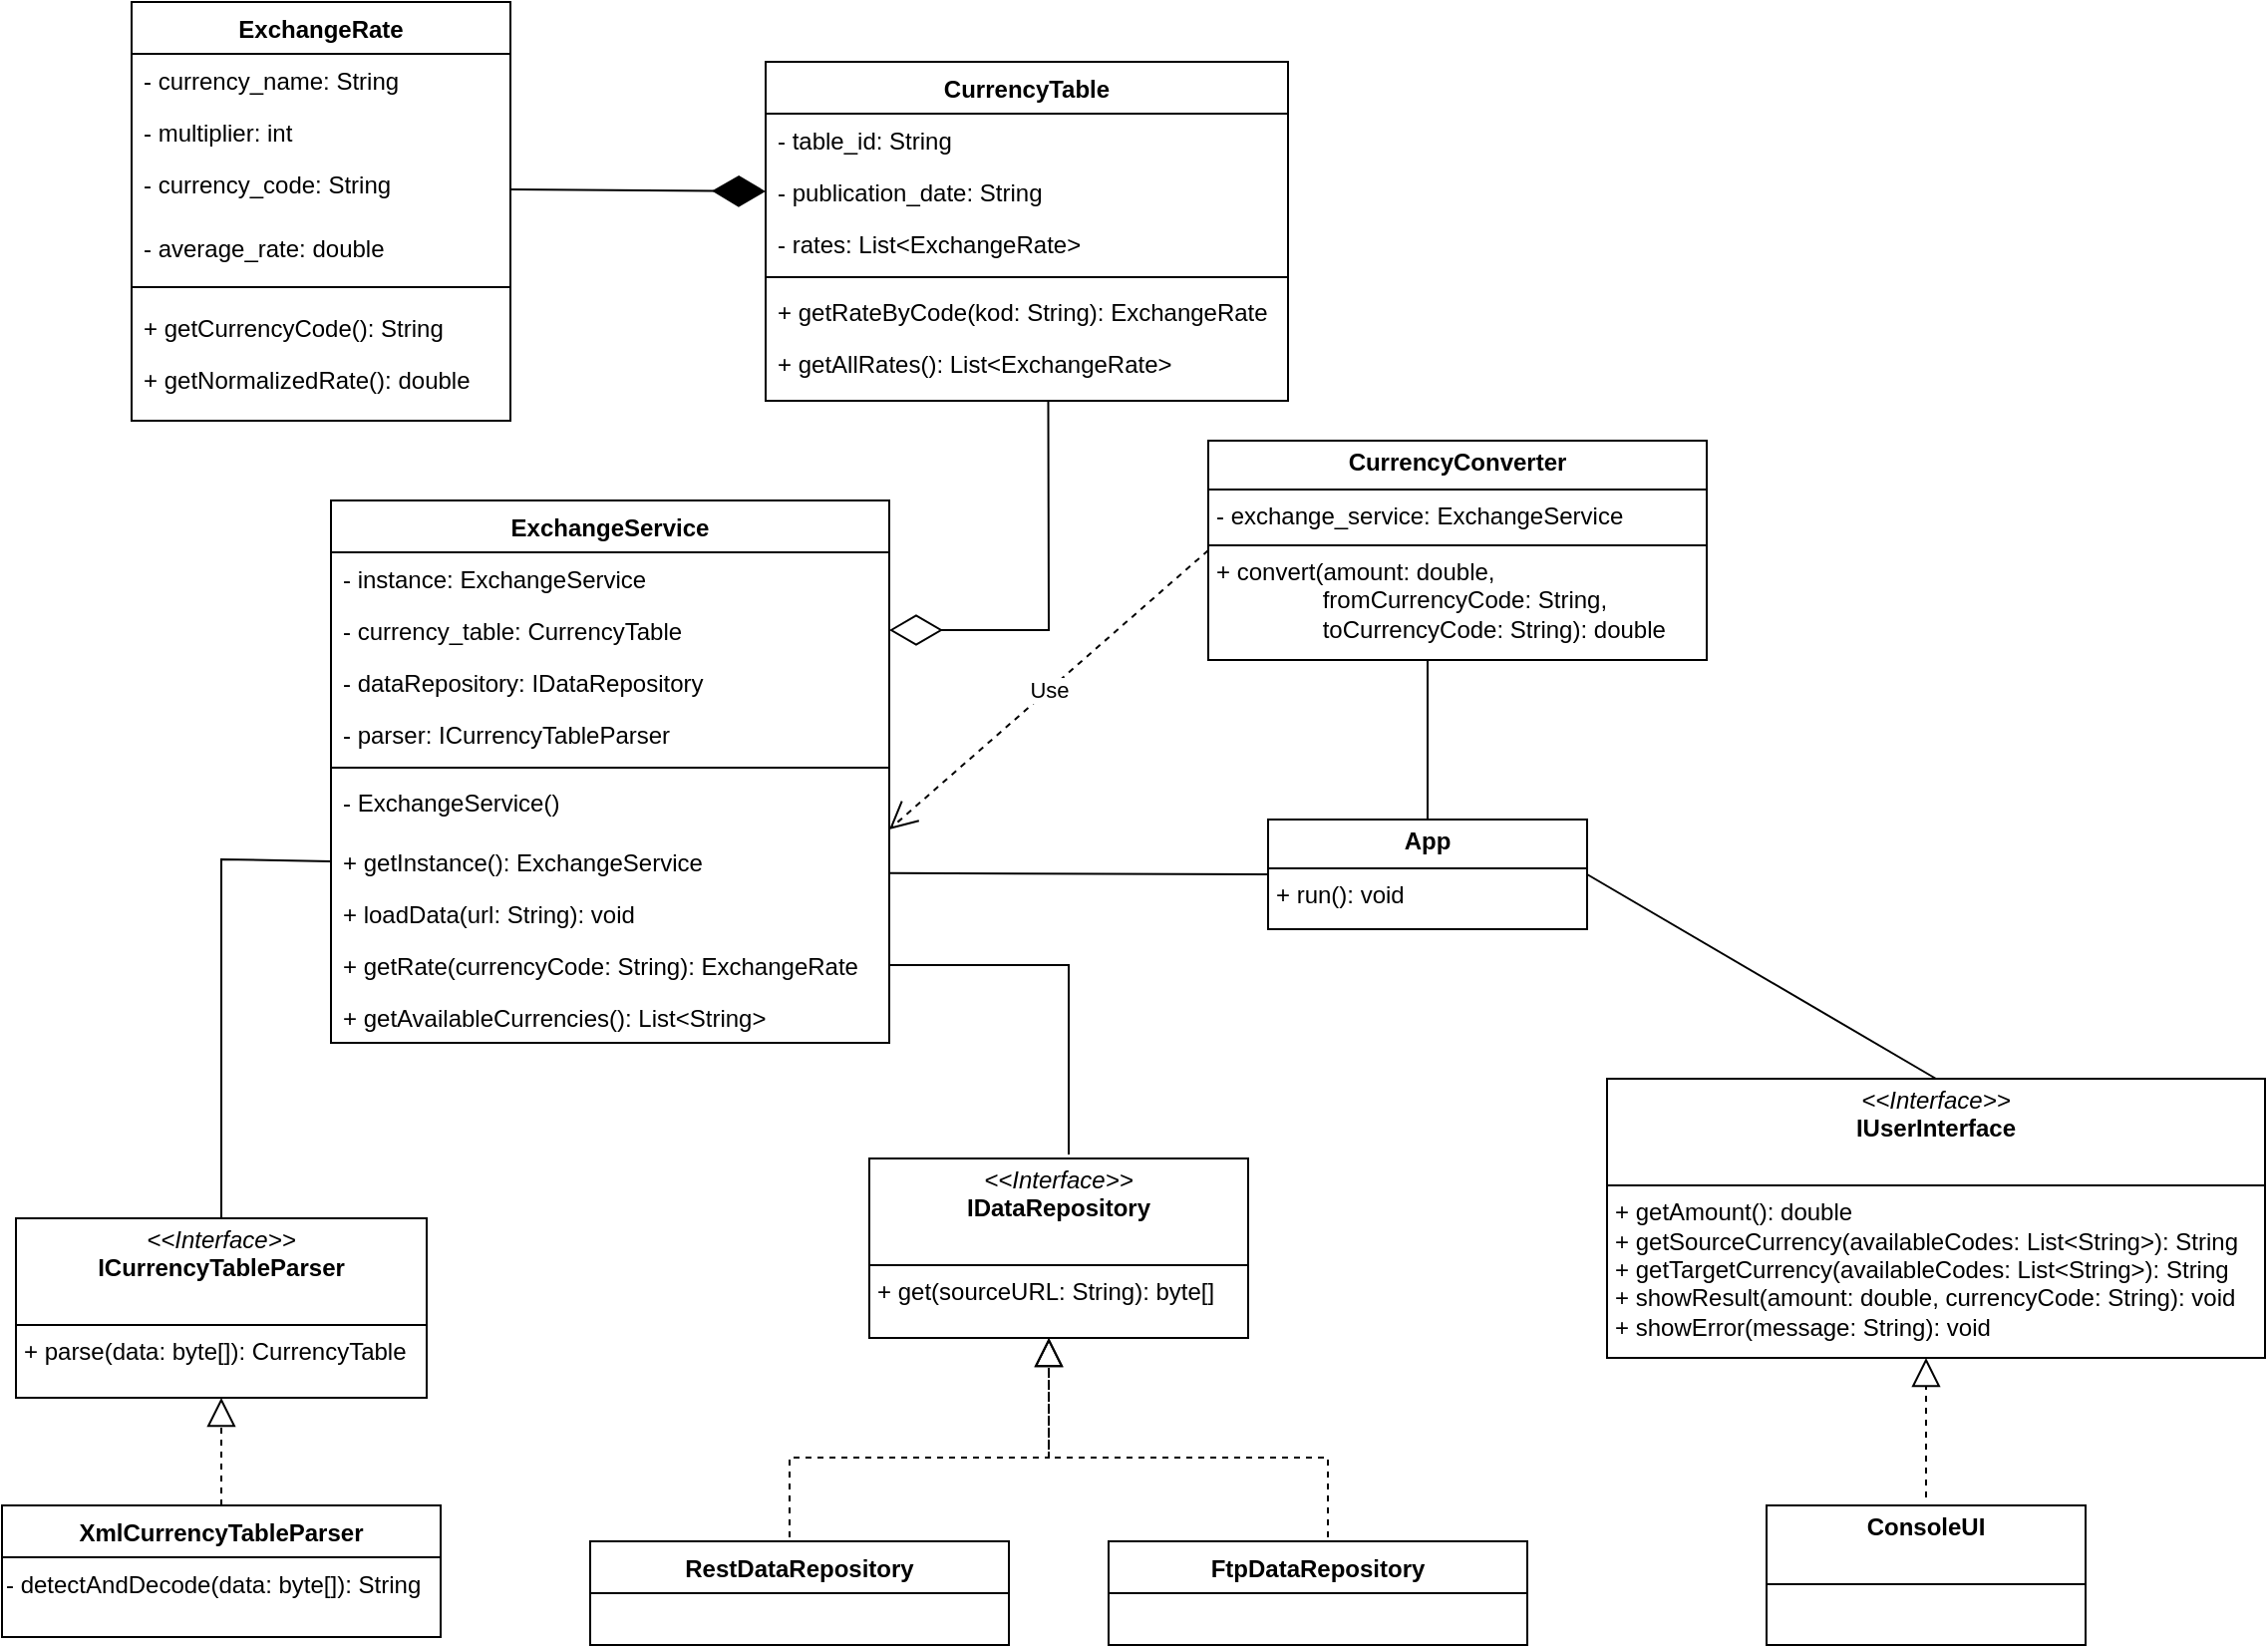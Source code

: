 <mxfile version="28.2.5">
  <diagram id="C5RBs43oDa-KdzZeNtuy" name="Page-1">
    <mxGraphModel dx="1129" dy="559" grid="1" gridSize="10" guides="1" tooltips="1" connect="1" arrows="1" fold="1" page="1" pageScale="1" pageWidth="827" pageHeight="1169" math="0" shadow="0">
      <root>
        <mxCell id="WIyWlLk6GJQsqaUBKTNV-0" />
        <mxCell id="WIyWlLk6GJQsqaUBKTNV-1" parent="WIyWlLk6GJQsqaUBKTNV-0" />
        <mxCell id="zkfFHV4jXpPFQw0GAbJ--0" value="ExchangeRate" style="swimlane;fontStyle=1;align=center;verticalAlign=top;childLayout=stackLayout;horizontal=1;startSize=26;horizontalStack=0;resizeParent=1;resizeLast=0;collapsible=1;marginBottom=0;rounded=0;shadow=0;strokeWidth=1;" parent="WIyWlLk6GJQsqaUBKTNV-1" vertex="1">
          <mxGeometry x="190" y="90" width="190" height="210" as="geometry">
            <mxRectangle x="230" y="140" width="160" height="26" as="alternateBounds" />
          </mxGeometry>
        </mxCell>
        <mxCell id="zkfFHV4jXpPFQw0GAbJ--1" value="- currency_name: String" style="text;align=left;verticalAlign=top;spacingLeft=4;spacingRight=4;overflow=hidden;rotatable=0;points=[[0,0.5],[1,0.5]];portConstraint=eastwest;" parent="zkfFHV4jXpPFQw0GAbJ--0" vertex="1">
          <mxGeometry y="26" width="190" height="26" as="geometry" />
        </mxCell>
        <mxCell id="zkfFHV4jXpPFQw0GAbJ--2" value="- multiplier: int" style="text;align=left;verticalAlign=top;spacingLeft=4;spacingRight=4;overflow=hidden;rotatable=0;points=[[0,0.5],[1,0.5]];portConstraint=eastwest;rounded=0;shadow=0;html=0;" parent="zkfFHV4jXpPFQw0GAbJ--0" vertex="1">
          <mxGeometry y="52" width="190" height="26" as="geometry" />
        </mxCell>
        <mxCell id="zkfFHV4jXpPFQw0GAbJ--3" value="- currency_code: String" style="text;align=left;verticalAlign=top;spacingLeft=4;spacingRight=4;overflow=hidden;rotatable=0;points=[[0,0.5],[1,0.5]];portConstraint=eastwest;rounded=0;shadow=0;html=0;" parent="zkfFHV4jXpPFQw0GAbJ--0" vertex="1">
          <mxGeometry y="78" width="190" height="32" as="geometry" />
        </mxCell>
        <mxCell id="9R1X8rgc-8bEU7WbQgsU-0" value="- average_rate: double" style="text;strokeColor=none;fillColor=none;align=left;verticalAlign=top;spacingLeft=4;spacingRight=4;overflow=hidden;rotatable=0;points=[[0,0.5],[1,0.5]];portConstraint=eastwest;whiteSpace=wrap;html=1;" vertex="1" parent="zkfFHV4jXpPFQw0GAbJ--0">
          <mxGeometry y="110" width="190" height="26" as="geometry" />
        </mxCell>
        <mxCell id="zkfFHV4jXpPFQw0GAbJ--4" value="" style="line;html=1;strokeWidth=1;align=left;verticalAlign=middle;spacingTop=-1;spacingLeft=3;spacingRight=3;rotatable=0;labelPosition=right;points=[];portConstraint=eastwest;" parent="zkfFHV4jXpPFQw0GAbJ--0" vertex="1">
          <mxGeometry y="136" width="190" height="14" as="geometry" />
        </mxCell>
        <mxCell id="9R1X8rgc-8bEU7WbQgsU-1" value="+ getCurrencyCode(): String" style="text;strokeColor=none;fillColor=none;align=left;verticalAlign=top;spacingLeft=4;spacingRight=4;overflow=hidden;rotatable=0;points=[[0,0.5],[1,0.5]];portConstraint=eastwest;whiteSpace=wrap;html=1;" vertex="1" parent="zkfFHV4jXpPFQw0GAbJ--0">
          <mxGeometry y="150" width="190" height="26" as="geometry" />
        </mxCell>
        <mxCell id="9R1X8rgc-8bEU7WbQgsU-2" value="+ getNormalizedRate(): double" style="text;strokeColor=none;fillColor=none;align=left;verticalAlign=top;spacingLeft=4;spacingRight=4;overflow=hidden;rotatable=0;points=[[0,0.5],[1,0.5]];portConstraint=eastwest;whiteSpace=wrap;html=1;" vertex="1" parent="zkfFHV4jXpPFQw0GAbJ--0">
          <mxGeometry y="176" width="190" height="26" as="geometry" />
        </mxCell>
        <mxCell id="zkfFHV4jXpPFQw0GAbJ--17" value="CurrencyTable" style="swimlane;fontStyle=1;align=center;verticalAlign=top;childLayout=stackLayout;horizontal=1;startSize=26;horizontalStack=0;resizeParent=1;resizeLast=0;collapsible=1;marginBottom=0;rounded=0;shadow=0;strokeWidth=1;" parent="WIyWlLk6GJQsqaUBKTNV-1" vertex="1">
          <mxGeometry x="508" y="120" width="262" height="170" as="geometry">
            <mxRectangle x="550" y="140" width="160" height="26" as="alternateBounds" />
          </mxGeometry>
        </mxCell>
        <mxCell id="zkfFHV4jXpPFQw0GAbJ--18" value="- table_id: String" style="text;align=left;verticalAlign=top;spacingLeft=4;spacingRight=4;overflow=hidden;rotatable=0;points=[[0,0.5],[1,0.5]];portConstraint=eastwest;" parent="zkfFHV4jXpPFQw0GAbJ--17" vertex="1">
          <mxGeometry y="26" width="262" height="26" as="geometry" />
        </mxCell>
        <mxCell id="zkfFHV4jXpPFQw0GAbJ--19" value="- publication_date: String" style="text;align=left;verticalAlign=top;spacingLeft=4;spacingRight=4;overflow=hidden;rotatable=0;points=[[0,0.5],[1,0.5]];portConstraint=eastwest;rounded=0;shadow=0;html=0;" parent="zkfFHV4jXpPFQw0GAbJ--17" vertex="1">
          <mxGeometry y="52" width="262" height="26" as="geometry" />
        </mxCell>
        <mxCell id="zkfFHV4jXpPFQw0GAbJ--20" value="- rates: List&lt;ExchangeRate&gt;" style="text;align=left;verticalAlign=top;spacingLeft=4;spacingRight=4;overflow=hidden;rotatable=0;points=[[0,0.5],[1,0.5]];portConstraint=eastwest;rounded=0;shadow=0;html=0;" parent="zkfFHV4jXpPFQw0GAbJ--17" vertex="1">
          <mxGeometry y="78" width="262" height="26" as="geometry" />
        </mxCell>
        <mxCell id="zkfFHV4jXpPFQw0GAbJ--23" value="" style="line;html=1;strokeWidth=1;align=left;verticalAlign=middle;spacingTop=-1;spacingLeft=3;spacingRight=3;rotatable=0;labelPosition=right;points=[];portConstraint=eastwest;" parent="zkfFHV4jXpPFQw0GAbJ--17" vertex="1">
          <mxGeometry y="104" width="262" height="8" as="geometry" />
        </mxCell>
        <mxCell id="zkfFHV4jXpPFQw0GAbJ--24" value="+ getRateByCode(kod: String): ExchangeRate" style="text;align=left;verticalAlign=top;spacingLeft=4;spacingRight=4;overflow=hidden;rotatable=0;points=[[0,0.5],[1,0.5]];portConstraint=eastwest;" parent="zkfFHV4jXpPFQw0GAbJ--17" vertex="1">
          <mxGeometry y="112" width="262" height="26" as="geometry" />
        </mxCell>
        <mxCell id="zkfFHV4jXpPFQw0GAbJ--25" value="+ getAllRates(): List&lt;ExchangeRate&gt;" style="text;align=left;verticalAlign=top;spacingLeft=4;spacingRight=4;overflow=hidden;rotatable=0;points=[[0,0.5],[1,0.5]];portConstraint=eastwest;" parent="zkfFHV4jXpPFQw0GAbJ--17" vertex="1">
          <mxGeometry y="138" width="262" height="26" as="geometry" />
        </mxCell>
        <mxCell id="9R1X8rgc-8bEU7WbQgsU-5" value="" style="endArrow=diamondThin;endFill=1;endSize=24;html=1;rounded=0;exitX=1;exitY=0.5;exitDx=0;exitDy=0;entryX=0;entryY=0.5;entryDx=0;entryDy=0;" edge="1" parent="WIyWlLk6GJQsqaUBKTNV-1" source="zkfFHV4jXpPFQw0GAbJ--3" target="zkfFHV4jXpPFQw0GAbJ--19">
          <mxGeometry width="160" relative="1" as="geometry">
            <mxPoint x="500" y="210" as="sourcePoint" />
            <mxPoint x="470" y="240" as="targetPoint" />
            <Array as="points" />
          </mxGeometry>
        </mxCell>
        <mxCell id="9R1X8rgc-8bEU7WbQgsU-6" value="&lt;p style=&quot;margin:0px;margin-top:4px;text-align:center;&quot;&gt;&lt;i&gt;&amp;lt;&amp;lt;Interface&amp;gt;&amp;gt;&lt;/i&gt;&lt;br&gt;&lt;b&gt;IDataRepository&lt;/b&gt;&lt;/p&gt;&lt;p style=&quot;margin:0px;margin-left:4px;&quot;&gt;&lt;br&gt;&lt;/p&gt;&lt;hr size=&quot;1&quot; style=&quot;border-style:solid;&quot;&gt;&lt;p style=&quot;margin:0px;margin-left:4px;&quot;&gt;+&lt;span style=&quot;background-color: transparent; color: light-dark(rgb(0, 0, 0), rgb(255, 255, 255));&quot;&gt;&amp;nbsp;get(sourceURL: String): byte[]&lt;/span&gt;&lt;/p&gt;" style="verticalAlign=top;align=left;overflow=fill;html=1;whiteSpace=wrap;" vertex="1" parent="WIyWlLk6GJQsqaUBKTNV-1">
          <mxGeometry x="560" y="670" width="190" height="90" as="geometry" />
        </mxCell>
        <mxCell id="9R1X8rgc-8bEU7WbQgsU-7" value="RestDataRepository" style="swimlane;fontStyle=1;align=center;verticalAlign=top;childLayout=stackLayout;horizontal=1;startSize=26;horizontalStack=0;resizeParent=1;resizeParentMax=0;resizeLast=0;collapsible=1;marginBottom=0;whiteSpace=wrap;html=1;" vertex="1" parent="WIyWlLk6GJQsqaUBKTNV-1">
          <mxGeometry x="420" y="862" width="210" height="52" as="geometry" />
        </mxCell>
        <mxCell id="9R1X8rgc-8bEU7WbQgsU-11" value="FtpDataRepository" style="swimlane;fontStyle=1;align=center;verticalAlign=top;childLayout=stackLayout;horizontal=1;startSize=26;horizontalStack=0;resizeParent=1;resizeParentMax=0;resizeLast=0;collapsible=1;marginBottom=0;whiteSpace=wrap;html=1;" vertex="1" parent="WIyWlLk6GJQsqaUBKTNV-1">
          <mxGeometry x="680" y="862" width="210" height="52" as="geometry" />
        </mxCell>
        <mxCell id="9R1X8rgc-8bEU7WbQgsU-13" value="" style="endArrow=block;dashed=1;endFill=0;endSize=12;html=1;rounded=0;entryX=0.474;entryY=1;entryDx=0;entryDy=0;entryPerimeter=0;" edge="1" parent="WIyWlLk6GJQsqaUBKTNV-1" target="9R1X8rgc-8bEU7WbQgsU-6">
          <mxGeometry width="160" relative="1" as="geometry">
            <mxPoint x="520" y="860" as="sourcePoint" />
            <mxPoint x="655" y="762" as="targetPoint" />
            <Array as="points">
              <mxPoint x="520" y="820" />
              <mxPoint x="650" y="820" />
            </Array>
          </mxGeometry>
        </mxCell>
        <mxCell id="9R1X8rgc-8bEU7WbQgsU-14" value="" style="endArrow=block;dashed=1;endFill=0;endSize=12;html=1;rounded=0;" edge="1" parent="WIyWlLk6GJQsqaUBKTNV-1">
          <mxGeometry width="160" relative="1" as="geometry">
            <mxPoint x="790" y="860" as="sourcePoint" />
            <mxPoint x="650" y="760" as="targetPoint" />
            <Array as="points">
              <mxPoint x="790" y="820" />
              <mxPoint x="650" y="820" />
            </Array>
          </mxGeometry>
        </mxCell>
        <mxCell id="9R1X8rgc-8bEU7WbQgsU-15" value="&lt;p style=&quot;margin:0px;margin-top:4px;text-align:center;&quot;&gt;&lt;i&gt;&amp;lt;&amp;lt;Interface&amp;gt;&amp;gt;&lt;/i&gt;&lt;br&gt;&lt;b&gt;ICurrencyTableParser&lt;/b&gt;&lt;/p&gt;&lt;p style=&quot;margin:0px;margin-left:4px;&quot;&gt;&lt;br&gt;&lt;/p&gt;&lt;hr size=&quot;1&quot; style=&quot;border-style:solid;&quot;&gt;&lt;p style=&quot;margin:0px;margin-left:4px;&quot;&gt;+ parse(data: byte[]): CurrencyTable&lt;/p&gt;" style="verticalAlign=top;align=left;overflow=fill;html=1;whiteSpace=wrap;" vertex="1" parent="WIyWlLk6GJQsqaUBKTNV-1">
          <mxGeometry x="132" y="700" width="206" height="90" as="geometry" />
        </mxCell>
        <mxCell id="9R1X8rgc-8bEU7WbQgsU-16" value="XmlCurrencyTableParser" style="swimlane;fontStyle=1;align=center;verticalAlign=top;childLayout=stackLayout;horizontal=1;startSize=26;horizontalStack=0;resizeParent=1;resizeParentMax=0;resizeLast=0;collapsible=1;marginBottom=0;whiteSpace=wrap;html=1;" vertex="1" parent="WIyWlLk6GJQsqaUBKTNV-1">
          <mxGeometry x="125" y="844" width="220" height="66" as="geometry" />
        </mxCell>
        <mxCell id="9R1X8rgc-8bEU7WbQgsU-49" value="- detectAndDecode(data: byte[]): String" style="text;whiteSpace=wrap;html=1;" vertex="1" parent="9R1X8rgc-8bEU7WbQgsU-16">
          <mxGeometry y="26" width="220" height="40" as="geometry" />
        </mxCell>
        <mxCell id="9R1X8rgc-8bEU7WbQgsU-18" value="" style="endArrow=block;dashed=1;endFill=0;endSize=12;html=1;rounded=0;exitX=0.5;exitY=0;exitDx=0;exitDy=0;entryX=0.5;entryY=1;entryDx=0;entryDy=0;" edge="1" parent="WIyWlLk6GJQsqaUBKTNV-1" source="9R1X8rgc-8bEU7WbQgsU-16" target="9R1X8rgc-8bEU7WbQgsU-15">
          <mxGeometry width="160" relative="1" as="geometry">
            <mxPoint x="226" y="820" as="sourcePoint" />
            <mxPoint x="386" y="820" as="targetPoint" />
          </mxGeometry>
        </mxCell>
        <mxCell id="9R1X8rgc-8bEU7WbQgsU-19" value="ExchangeService" style="swimlane;fontStyle=1;align=center;verticalAlign=top;childLayout=stackLayout;horizontal=1;startSize=26;horizontalStack=0;resizeParent=1;resizeParentMax=0;resizeLast=0;collapsible=1;marginBottom=0;whiteSpace=wrap;html=1;" vertex="1" parent="WIyWlLk6GJQsqaUBKTNV-1">
          <mxGeometry x="290" y="340" width="280" height="272" as="geometry" />
        </mxCell>
        <mxCell id="9R1X8rgc-8bEU7WbQgsU-20" value="- instance: ExchangeService" style="text;strokeColor=none;fillColor=none;align=left;verticalAlign=top;spacingLeft=4;spacingRight=4;overflow=hidden;rotatable=0;points=[[0,0.5],[1,0.5]];portConstraint=eastwest;whiteSpace=wrap;html=1;" vertex="1" parent="9R1X8rgc-8bEU7WbQgsU-19">
          <mxGeometry y="26" width="280" height="26" as="geometry" />
        </mxCell>
        <mxCell id="9R1X8rgc-8bEU7WbQgsU-24" value="- currency_table: CurrencyTable" style="text;strokeColor=none;fillColor=none;align=left;verticalAlign=top;spacingLeft=4;spacingRight=4;overflow=hidden;rotatable=0;points=[[0,0.5],[1,0.5]];portConstraint=eastwest;whiteSpace=wrap;html=1;" vertex="1" parent="9R1X8rgc-8bEU7WbQgsU-19">
          <mxGeometry y="52" width="280" height="26" as="geometry" />
        </mxCell>
        <mxCell id="9R1X8rgc-8bEU7WbQgsU-25" value="- dataRepository: IDataRepository" style="text;strokeColor=none;fillColor=none;align=left;verticalAlign=top;spacingLeft=4;spacingRight=4;overflow=hidden;rotatable=0;points=[[0,0.5],[1,0.5]];portConstraint=eastwest;whiteSpace=wrap;html=1;" vertex="1" parent="9R1X8rgc-8bEU7WbQgsU-19">
          <mxGeometry y="78" width="280" height="26" as="geometry" />
        </mxCell>
        <mxCell id="9R1X8rgc-8bEU7WbQgsU-26" value="- parser: ICurrencyTableParser" style="text;strokeColor=none;fillColor=none;align=left;verticalAlign=top;spacingLeft=4;spacingRight=4;overflow=hidden;rotatable=0;points=[[0,0.5],[1,0.5]];portConstraint=eastwest;whiteSpace=wrap;html=1;" vertex="1" parent="9R1X8rgc-8bEU7WbQgsU-19">
          <mxGeometry y="104" width="280" height="26" as="geometry" />
        </mxCell>
        <mxCell id="9R1X8rgc-8bEU7WbQgsU-21" value="" style="line;strokeWidth=1;fillColor=none;align=left;verticalAlign=middle;spacingTop=-1;spacingLeft=3;spacingRight=3;rotatable=0;labelPosition=right;points=[];portConstraint=eastwest;strokeColor=inherit;" vertex="1" parent="9R1X8rgc-8bEU7WbQgsU-19">
          <mxGeometry y="130" width="280" height="8" as="geometry" />
        </mxCell>
        <mxCell id="9R1X8rgc-8bEU7WbQgsU-22" value="- ExchangeService()" style="text;strokeColor=none;fillColor=none;align=left;verticalAlign=top;spacingLeft=4;spacingRight=4;overflow=hidden;rotatable=0;points=[[0,0.5],[1,0.5]];portConstraint=eastwest;whiteSpace=wrap;html=1;" vertex="1" parent="9R1X8rgc-8bEU7WbQgsU-19">
          <mxGeometry y="138" width="280" height="30" as="geometry" />
        </mxCell>
        <mxCell id="9R1X8rgc-8bEU7WbQgsU-27" value="+ getInstance(): ExchangeService" style="text;strokeColor=none;fillColor=none;align=left;verticalAlign=top;spacingLeft=4;spacingRight=4;overflow=hidden;rotatable=0;points=[[0,0.5],[1,0.5]];portConstraint=eastwest;whiteSpace=wrap;html=1;" vertex="1" parent="9R1X8rgc-8bEU7WbQgsU-19">
          <mxGeometry y="168" width="280" height="26" as="geometry" />
        </mxCell>
        <mxCell id="9R1X8rgc-8bEU7WbQgsU-28" value="+ loadData(url: String): void" style="text;strokeColor=none;fillColor=none;align=left;verticalAlign=top;spacingLeft=4;spacingRight=4;overflow=hidden;rotatable=0;points=[[0,0.5],[1,0.5]];portConstraint=eastwest;whiteSpace=wrap;html=1;" vertex="1" parent="9R1X8rgc-8bEU7WbQgsU-19">
          <mxGeometry y="194" width="280" height="26" as="geometry" />
        </mxCell>
        <mxCell id="9R1X8rgc-8bEU7WbQgsU-29" value="+ getRate(currencyCode: String): ExchangeRate" style="text;strokeColor=none;fillColor=none;align=left;verticalAlign=top;spacingLeft=4;spacingRight=4;overflow=hidden;rotatable=0;points=[[0,0.5],[1,0.5]];portConstraint=eastwest;whiteSpace=wrap;html=1;" vertex="1" parent="9R1X8rgc-8bEU7WbQgsU-19">
          <mxGeometry y="220" width="280" height="26" as="geometry" />
        </mxCell>
        <mxCell id="9R1X8rgc-8bEU7WbQgsU-30" value="+ getAvailableCurrencies(): List&amp;lt;String&amp;gt;" style="text;strokeColor=none;fillColor=none;align=left;verticalAlign=top;spacingLeft=4;spacingRight=4;overflow=hidden;rotatable=0;points=[[0,0.5],[1,0.5]];portConstraint=eastwest;whiteSpace=wrap;html=1;" vertex="1" parent="9R1X8rgc-8bEU7WbQgsU-19">
          <mxGeometry y="246" width="280" height="26" as="geometry" />
        </mxCell>
        <mxCell id="9R1X8rgc-8bEU7WbQgsU-32" value="" style="endArrow=none;endFill=0;endSize=12;html=1;rounded=0;entryX=0.5;entryY=0;entryDx=0;entryDy=0;exitX=0;exitY=0.5;exitDx=0;exitDy=0;" edge="1" parent="WIyWlLk6GJQsqaUBKTNV-1" source="9R1X8rgc-8bEU7WbQgsU-27" target="9R1X8rgc-8bEU7WbQgsU-15">
          <mxGeometry width="160" relative="1" as="geometry">
            <mxPoint x="235" y="520" as="sourcePoint" />
            <mxPoint x="300" y="640" as="targetPoint" />
            <Array as="points">
              <mxPoint x="235" y="520" />
            </Array>
          </mxGeometry>
        </mxCell>
        <mxCell id="9R1X8rgc-8bEU7WbQgsU-34" value="" style="endArrow=none;endFill=0;endSize=12;html=1;rounded=0;exitX=1;exitY=0.5;exitDx=0;exitDy=0;" edge="1" parent="WIyWlLk6GJQsqaUBKTNV-1" source="9R1X8rgc-8bEU7WbQgsU-29">
          <mxGeometry width="160" relative="1" as="geometry">
            <mxPoint x="430" y="550" as="sourcePoint" />
            <mxPoint x="660" y="668" as="targetPoint" />
            <Array as="points">
              <mxPoint x="660" y="573" />
            </Array>
          </mxGeometry>
        </mxCell>
        <mxCell id="9R1X8rgc-8bEU7WbQgsU-35" value="" style="endArrow=diamondThin;endFill=0;endSize=24;html=1;rounded=0;entryX=1;entryY=0.5;entryDx=0;entryDy=0;exitX=0.541;exitY=1.212;exitDx=0;exitDy=0;exitPerimeter=0;" edge="1" parent="WIyWlLk6GJQsqaUBKTNV-1" source="zkfFHV4jXpPFQw0GAbJ--25" target="9R1X8rgc-8bEU7WbQgsU-24">
          <mxGeometry width="160" relative="1" as="geometry">
            <mxPoint x="730" y="420" as="sourcePoint" />
            <mxPoint x="650" y="290" as="targetPoint" />
            <Array as="points">
              <mxPoint x="650" y="405" />
            </Array>
          </mxGeometry>
        </mxCell>
        <mxCell id="9R1X8rgc-8bEU7WbQgsU-36" value="&lt;p style=&quot;margin:0px;margin-top:4px;text-align:center;&quot;&gt;&lt;b&gt;CurrencyConverter&lt;/b&gt;&lt;/p&gt;&lt;hr size=&quot;1&quot; style=&quot;border-style:solid;&quot;&gt;&lt;p style=&quot;margin:0px;margin-left:4px;&quot;&gt;- exchange_service: ExchangeService&lt;/p&gt;&lt;hr size=&quot;1&quot; style=&quot;border-style:solid;&quot;&gt;&lt;p style=&quot;margin:0px;margin-left:4px;&quot;&gt;+ convert(amount: double, &lt;span style=&quot;white-space: pre;&quot;&gt;&#x9;&lt;/span&gt;&lt;span style=&quot;white-space: pre;&quot;&gt;&#x9;&lt;/span&gt;fromCurrencyCode: String, &lt;span style=&quot;white-space: pre;&quot;&gt;&#x9;&lt;/span&gt;&lt;span style=&quot;white-space: pre;&quot;&gt;&#x9;&lt;/span&gt;toCurrencyCode: String): double&lt;/p&gt;" style="verticalAlign=top;align=left;overflow=fill;html=1;whiteSpace=wrap;" vertex="1" parent="WIyWlLk6GJQsqaUBKTNV-1">
          <mxGeometry x="730" y="310" width="250" height="110" as="geometry" />
        </mxCell>
        <mxCell id="9R1X8rgc-8bEU7WbQgsU-37" value="Use" style="endArrow=open;endSize=12;dashed=1;html=1;rounded=0;exitX=0;exitY=0.5;exitDx=0;exitDy=0;" edge="1" parent="WIyWlLk6GJQsqaUBKTNV-1" source="9R1X8rgc-8bEU7WbQgsU-36">
          <mxGeometry width="160" relative="1" as="geometry">
            <mxPoint x="580" y="520" as="sourcePoint" />
            <mxPoint x="570" y="505" as="targetPoint" />
          </mxGeometry>
        </mxCell>
        <mxCell id="9R1X8rgc-8bEU7WbQgsU-39" value="&lt;p style=&quot;margin:0px;margin-top:4px;text-align:center;&quot;&gt;&lt;i&gt;&amp;lt;&amp;lt;Interface&amp;gt;&amp;gt;&lt;/i&gt;&lt;br&gt;&lt;b&gt;IUserInterface&lt;/b&gt;&lt;/p&gt;&lt;p style=&quot;margin:0px;margin-left:4px;&quot;&gt;&lt;br&gt;&lt;/p&gt;&lt;hr size=&quot;1&quot; style=&quot;border-style:solid;&quot;&gt;&lt;p style=&quot;margin:0px;margin-left:4px;&quot;&gt;+ getAmount(): double&lt;/p&gt;&lt;p style=&quot;margin:0px;margin-left:4px;&quot;&gt;+ getSourceCurrency(availableCodes: List&amp;lt;String&amp;gt;): String&lt;/p&gt;&lt;p style=&quot;margin:0px;margin-left:4px;&quot;&gt;+ getTargetCurrency(availableCodes: List&amp;lt;String&amp;gt;): String&lt;/p&gt;&lt;p style=&quot;margin:0px;margin-left:4px;&quot;&gt;+ showResult(amount: double, currencyCode: String): void&lt;/p&gt;&lt;p style=&quot;margin:0px;margin-left:4px;&quot;&gt;+ showError(message: String): void&lt;/p&gt;" style="verticalAlign=top;align=left;overflow=fill;html=1;whiteSpace=wrap;" vertex="1" parent="WIyWlLk6GJQsqaUBKTNV-1">
          <mxGeometry x="930" y="630" width="330" height="140" as="geometry" />
        </mxCell>
        <mxCell id="9R1X8rgc-8bEU7WbQgsU-40" value="&lt;p style=&quot;margin:0px;margin-top:4px;text-align:center;&quot;&gt;&lt;b&gt;ConsoleUI&lt;/b&gt;&lt;/p&gt;&lt;p style=&quot;margin:0px;margin-left:4px;&quot;&gt;&lt;br&gt;&lt;/p&gt;&lt;hr size=&quot;1&quot; style=&quot;border-style:solid;&quot;&gt;&lt;p style=&quot;margin:0px;margin-left:4px;&quot;&gt;&lt;br&gt;&lt;/p&gt;" style="verticalAlign=top;align=left;overflow=fill;html=1;whiteSpace=wrap;" vertex="1" parent="WIyWlLk6GJQsqaUBKTNV-1">
          <mxGeometry x="1010" y="844" width="160" height="70" as="geometry" />
        </mxCell>
        <mxCell id="9R1X8rgc-8bEU7WbQgsU-41" value="" style="endArrow=block;dashed=1;endFill=0;endSize=12;html=1;rounded=0;" edge="1" parent="WIyWlLk6GJQsqaUBKTNV-1">
          <mxGeometry width="160" relative="1" as="geometry">
            <mxPoint x="1090" y="840" as="sourcePoint" />
            <mxPoint x="1090" y="770" as="targetPoint" />
          </mxGeometry>
        </mxCell>
        <mxCell id="9R1X8rgc-8bEU7WbQgsU-43" value="&lt;p style=&quot;margin:0px;margin-top:4px;text-align:center;&quot;&gt;&lt;b&gt;App&lt;/b&gt;&lt;/p&gt;&lt;hr size=&quot;1&quot; style=&quot;border-style:solid;&quot;&gt;&lt;p style=&quot;margin:0px;margin-left:4px;&quot;&gt;+ run(): void&lt;/p&gt;" style="verticalAlign=top;align=left;overflow=fill;html=1;whiteSpace=wrap;" vertex="1" parent="WIyWlLk6GJQsqaUBKTNV-1">
          <mxGeometry x="760" y="500" width="160" height="55" as="geometry" />
        </mxCell>
        <mxCell id="9R1X8rgc-8bEU7WbQgsU-44" value="" style="endArrow=none;endFill=0;endSize=12;html=1;rounded=0;exitX=1;exitY=0.5;exitDx=0;exitDy=0;entryX=0.5;entryY=0;entryDx=0;entryDy=0;" edge="1" parent="WIyWlLk6GJQsqaUBKTNV-1" source="9R1X8rgc-8bEU7WbQgsU-43" target="9R1X8rgc-8bEU7WbQgsU-39">
          <mxGeometry width="160" relative="1" as="geometry">
            <mxPoint x="930" y="550" as="sourcePoint" />
            <mxPoint x="1090" y="550" as="targetPoint" />
          </mxGeometry>
        </mxCell>
        <mxCell id="9R1X8rgc-8bEU7WbQgsU-45" value="" style="endArrow=none;endFill=0;endSize=12;html=1;rounded=0;exitX=0.5;exitY=0;exitDx=0;exitDy=0;" edge="1" parent="WIyWlLk6GJQsqaUBKTNV-1" source="9R1X8rgc-8bEU7WbQgsU-43">
          <mxGeometry width="160" relative="1" as="geometry">
            <mxPoint x="930" y="550" as="sourcePoint" />
            <mxPoint x="840" y="420" as="targetPoint" />
          </mxGeometry>
        </mxCell>
        <mxCell id="9R1X8rgc-8bEU7WbQgsU-46" value="" style="endArrow=none;endFill=0;endSize=12;html=1;rounded=0;entryX=0;entryY=0.5;entryDx=0;entryDy=0;" edge="1" parent="WIyWlLk6GJQsqaUBKTNV-1" target="9R1X8rgc-8bEU7WbQgsU-43">
          <mxGeometry width="160" relative="1" as="geometry">
            <mxPoint x="570" y="526.88" as="sourcePoint" />
            <mxPoint x="730" y="526.88" as="targetPoint" />
          </mxGeometry>
        </mxCell>
      </root>
    </mxGraphModel>
  </diagram>
</mxfile>
